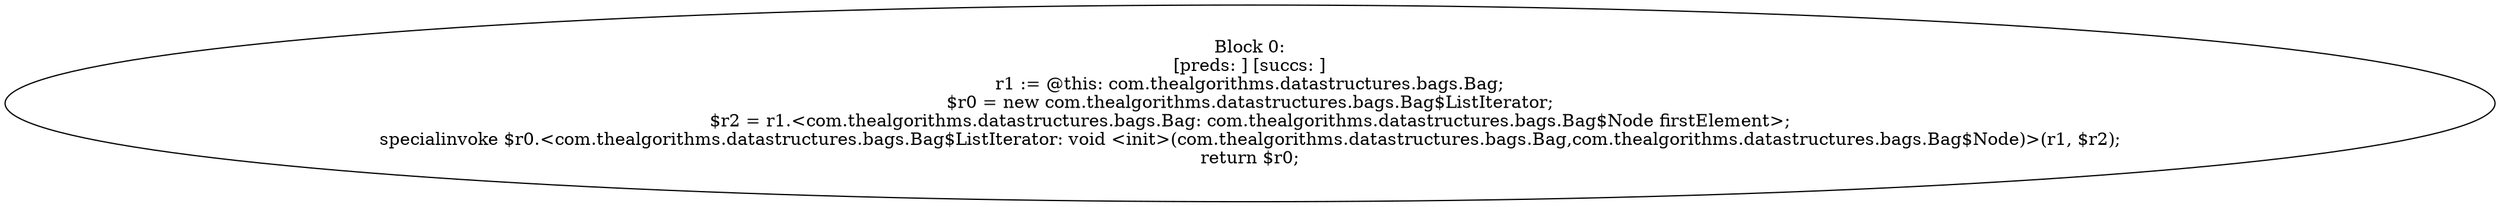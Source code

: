 digraph "unitGraph" {
    "Block 0:
[preds: ] [succs: ]
r1 := @this: com.thealgorithms.datastructures.bags.Bag;
$r0 = new com.thealgorithms.datastructures.bags.Bag$ListIterator;
$r2 = r1.<com.thealgorithms.datastructures.bags.Bag: com.thealgorithms.datastructures.bags.Bag$Node firstElement>;
specialinvoke $r0.<com.thealgorithms.datastructures.bags.Bag$ListIterator: void <init>(com.thealgorithms.datastructures.bags.Bag,com.thealgorithms.datastructures.bags.Bag$Node)>(r1, $r2);
return $r0;
"
}
